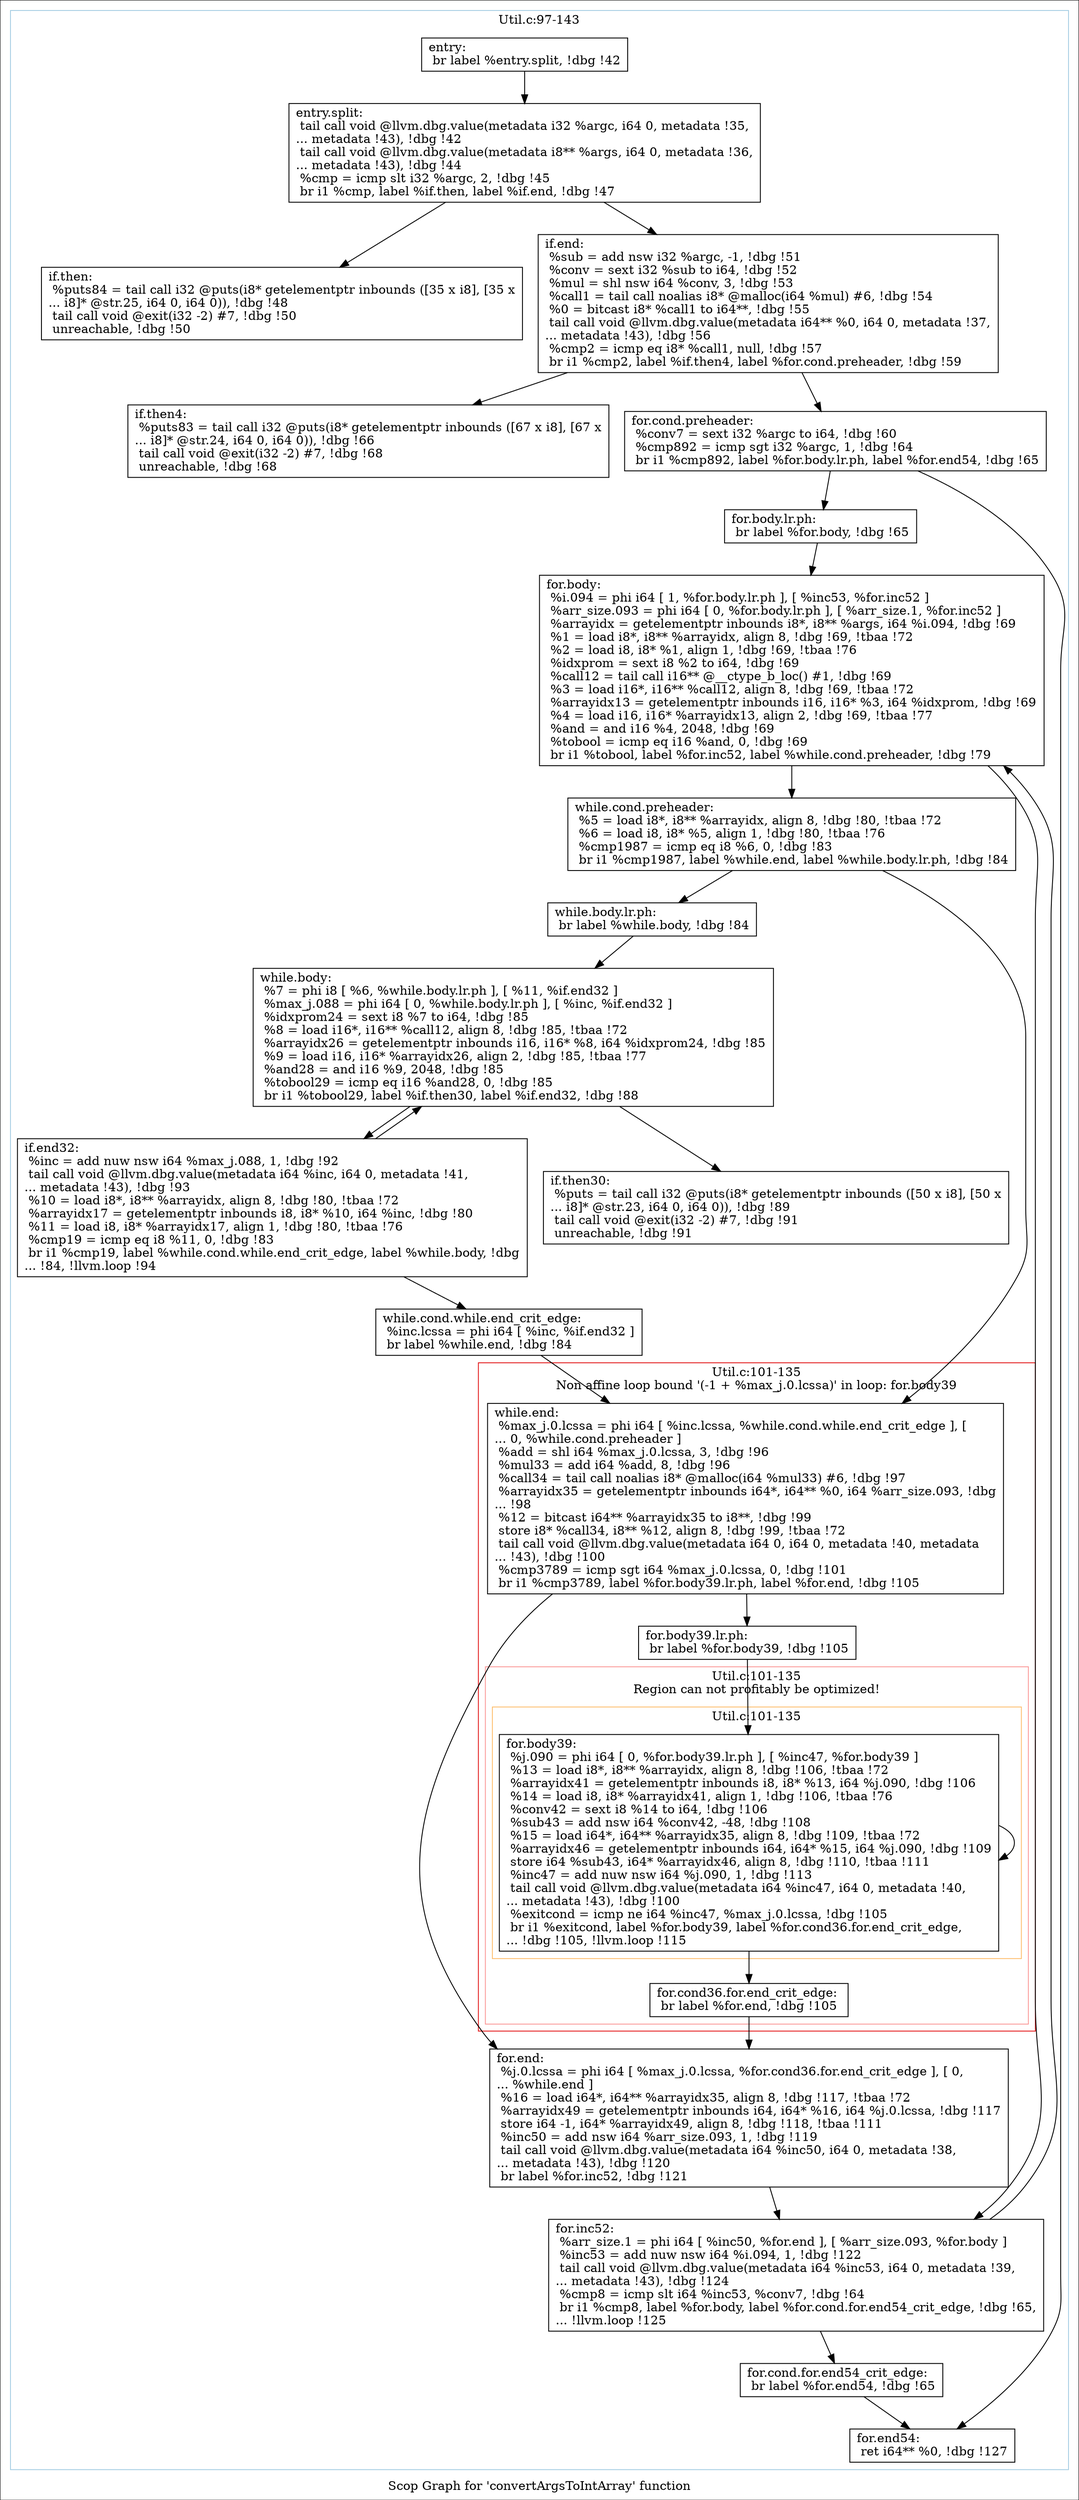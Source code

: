 digraph "Scop Graph for 'convertArgsToIntArray' function" {
	label="Scop Graph for 'convertArgsToIntArray' function";

	Node0xb20dbb0 [shape=record,label="{entry:\l  br label %entry.split, !dbg !42\l}"];
	Node0xb20dbb0 -> Node0xb083260;
	Node0xb083260 [shape=record,label="{entry.split:                                      \l  tail call void @llvm.dbg.value(metadata i32 %argc, i64 0, metadata !35,\l... metadata !43), !dbg !42\l  tail call void @llvm.dbg.value(metadata i8** %args, i64 0, metadata !36,\l... metadata !43), !dbg !44\l  %cmp = icmp slt i32 %argc, 2, !dbg !45\l  br i1 %cmp, label %if.then, label %if.end, !dbg !47\l}"];
	Node0xb083260 -> Node0xb2b6590;
	Node0xb083260 -> Node0xb1f71a0;
	Node0xb2b6590 [shape=record,label="{if.then:                                          \l  %puts84 = tail call i32 @puts(i8* getelementptr inbounds ([35 x i8], [35 x\l... i8]* @str.25, i64 0, i64 0)), !dbg !48\l  tail call void @exit(i32 -2) #7, !dbg !50\l  unreachable, !dbg !50\l}"];
	Node0xb1f71a0 [shape=record,label="{if.end:                                           \l  %sub = add nsw i32 %argc, -1, !dbg !51\l  %conv = sext i32 %sub to i64, !dbg !52\l  %mul = shl nsw i64 %conv, 3, !dbg !53\l  %call1 = tail call noalias i8* @malloc(i64 %mul) #6, !dbg !54\l  %0 = bitcast i8* %call1 to i64**, !dbg !55\l  tail call void @llvm.dbg.value(metadata i64** %0, i64 0, metadata !37,\l... metadata !43), !dbg !56\l  %cmp2 = icmp eq i8* %call1, null, !dbg !57\l  br i1 %cmp2, label %if.then4, label %for.cond.preheader, !dbg !59\l}"];
	Node0xb1f71a0 -> Node0xb2215a0;
	Node0xb1f71a0 -> Node0xb203f90;
	Node0xb2215a0 [shape=record,label="{if.then4:                                         \l  %puts83 = tail call i32 @puts(i8* getelementptr inbounds ([67 x i8], [67 x\l... i8]* @str.24, i64 0, i64 0)), !dbg !66\l  tail call void @exit(i32 -2) #7, !dbg !68\l  unreachable, !dbg !68\l}"];
	Node0xb203f90 [shape=record,label="{for.cond.preheader:                               \l  %conv7 = sext i32 %argc to i64, !dbg !60\l  %cmp892 = icmp sgt i32 %argc, 1, !dbg !64\l  br i1 %cmp892, label %for.body.lr.ph, label %for.end54, !dbg !65\l}"];
	Node0xb203f90 -> Node0xb1ef0f0;
	Node0xb203f90 -> Node0xb236f90;
	Node0xb1ef0f0 [shape=record,label="{for.body.lr.ph:                                   \l  br label %for.body, !dbg !65\l}"];
	Node0xb1ef0f0 -> Node0xb1e4140;
	Node0xb1e4140 [shape=record,label="{for.body:                                         \l  %i.094 = phi i64 [ 1, %for.body.lr.ph ], [ %inc53, %for.inc52 ]\l  %arr_size.093 = phi i64 [ 0, %for.body.lr.ph ], [ %arr_size.1, %for.inc52 ]\l  %arrayidx = getelementptr inbounds i8*, i8** %args, i64 %i.094, !dbg !69\l  %1 = load i8*, i8** %arrayidx, align 8, !dbg !69, !tbaa !72\l  %2 = load i8, i8* %1, align 1, !dbg !69, !tbaa !76\l  %idxprom = sext i8 %2 to i64, !dbg !69\l  %call12 = tail call i16** @__ctype_b_loc() #1, !dbg !69\l  %3 = load i16*, i16** %call12, align 8, !dbg !69, !tbaa !72\l  %arrayidx13 = getelementptr inbounds i16, i16* %3, i64 %idxprom, !dbg !69\l  %4 = load i16, i16* %arrayidx13, align 2, !dbg !69, !tbaa !77\l  %and = and i16 %4, 2048, !dbg !69\l  %tobool = icmp eq i16 %and, 0, !dbg !69\l  br i1 %tobool, label %for.inc52, label %while.cond.preheader, !dbg !79\l}"];
	Node0xb1e4140 -> Node0xb20c310;
	Node0xb1e4140 -> Node0xb1d8890;
	Node0xb20c310 [shape=record,label="{for.inc52:                                        \l  %arr_size.1 = phi i64 [ %inc50, %for.end ], [ %arr_size.093, %for.body ]\l  %inc53 = add nuw nsw i64 %i.094, 1, !dbg !122\l  tail call void @llvm.dbg.value(metadata i64 %inc53, i64 0, metadata !39,\l... metadata !43), !dbg !124\l  %cmp8 = icmp slt i64 %inc53, %conv7, !dbg !64\l  br i1 %cmp8, label %for.body, label %for.cond.for.end54_crit_edge, !dbg !65,\l... !llvm.loop !125\l}"];
	Node0xb20c310 -> Node0xb1e4140;
	Node0xb20c310 -> Node0xb22ee30;
	Node0xb22ee30 [shape=record,label="{for.cond.for.end54_crit_edge:                     \l  br label %for.end54, !dbg !65\l}"];
	Node0xb22ee30 -> Node0xb236f90;
	Node0xb236f90 [shape=record,label="{for.end54:                                        \l  ret i64** %0, !dbg !127\l}"];
	Node0xb1d8890 [shape=record,label="{while.cond.preheader:                             \l  %5 = load i8*, i8** %arrayidx, align 8, !dbg !80, !tbaa !72\l  %6 = load i8, i8* %5, align 1, !dbg !80, !tbaa !76\l  %cmp1987 = icmp eq i8 %6, 0, !dbg !83\l  br i1 %cmp1987, label %while.end, label %while.body.lr.ph, !dbg !84\l}"];
	Node0xb1d8890 -> Node0xb1e9c50;
	Node0xb1d8890 -> Node0xb1f0240;
	Node0xb1e9c50 [shape=record,label="{while.end:                                        \l  %max_j.0.lcssa = phi i64 [ %inc.lcssa, %while.cond.while.end_crit_edge ], [\l... 0, %while.cond.preheader ]\l  %add = shl i64 %max_j.0.lcssa, 3, !dbg !96\l  %mul33 = add i64 %add, 8, !dbg !96\l  %call34 = tail call noalias i8* @malloc(i64 %mul33) #6, !dbg !97\l  %arrayidx35 = getelementptr inbounds i64*, i64** %0, i64 %arr_size.093, !dbg\l... !98\l  %12 = bitcast i64** %arrayidx35 to i8**, !dbg !99\l  store i8* %call34, i8** %12, align 8, !dbg !99, !tbaa !72\l  tail call void @llvm.dbg.value(metadata i64 0, i64 0, metadata !40, metadata\l... !43), !dbg !100\l  %cmp3789 = icmp sgt i64 %max_j.0.lcssa, 0, !dbg !101\l  br i1 %cmp3789, label %for.body39.lr.ph, label %for.end, !dbg !105\l}"];
	Node0xb1e9c50 -> Node0xb1f9a60;
	Node0xb1e9c50 -> Node0xb1d83e0;
	Node0xb1f9a60 [shape=record,label="{for.body39.lr.ph:                                 \l  br label %for.body39, !dbg !105\l}"];
	Node0xb1f9a60 -> Node0xb1d8c00;
	Node0xb1d8c00 [shape=record,label="{for.body39:                                       \l  %j.090 = phi i64 [ 0, %for.body39.lr.ph ], [ %inc47, %for.body39 ]\l  %13 = load i8*, i8** %arrayidx, align 8, !dbg !106, !tbaa !72\l  %arrayidx41 = getelementptr inbounds i8, i8* %13, i64 %j.090, !dbg !106\l  %14 = load i8, i8* %arrayidx41, align 1, !dbg !106, !tbaa !76\l  %conv42 = sext i8 %14 to i64, !dbg !106\l  %sub43 = add nsw i64 %conv42, -48, !dbg !108\l  %15 = load i64*, i64** %arrayidx35, align 8, !dbg !109, !tbaa !72\l  %arrayidx46 = getelementptr inbounds i64, i64* %15, i64 %j.090, !dbg !109\l  store i64 %sub43, i64* %arrayidx46, align 8, !dbg !110, !tbaa !111\l  %inc47 = add nuw nsw i64 %j.090, 1, !dbg !113\l  tail call void @llvm.dbg.value(metadata i64 %inc47, i64 0, metadata !40,\l... metadata !43), !dbg !100\l  %exitcond = icmp ne i64 %inc47, %max_j.0.lcssa, !dbg !105\l  br i1 %exitcond, label %for.body39, label %for.cond36.for.end_crit_edge,\l... !dbg !105, !llvm.loop !115\l}"];
	Node0xb1d8c00 -> Node0xb1d8c00[constraint=false];
	Node0xb1d8c00 -> Node0xb1f7470;
	Node0xb1f7470 [shape=record,label="{for.cond36.for.end_crit_edge:                     \l  br label %for.end, !dbg !105\l}"];
	Node0xb1f7470 -> Node0xb1d83e0;
	Node0xb1d83e0 [shape=record,label="{for.end:                                          \l  %j.0.lcssa = phi i64 [ %max_j.0.lcssa, %for.cond36.for.end_crit_edge ], [ 0,\l... %while.end ]\l  %16 = load i64*, i64** %arrayidx35, align 8, !dbg !117, !tbaa !72\l  %arrayidx49 = getelementptr inbounds i64, i64* %16, i64 %j.0.lcssa, !dbg !117\l  store i64 -1, i64* %arrayidx49, align 8, !dbg !118, !tbaa !111\l  %inc50 = add nsw i64 %arr_size.093, 1, !dbg !119\l  tail call void @llvm.dbg.value(metadata i64 %inc50, i64 0, metadata !38,\l... metadata !43), !dbg !120\l  br label %for.inc52, !dbg !121\l}"];
	Node0xb1d83e0 -> Node0xb20c310;
	Node0xb1f0240 [shape=record,label="{while.body.lr.ph:                                 \l  br label %while.body, !dbg !84\l}"];
	Node0xb1f0240 -> Node0xb0f55b0;
	Node0xb0f55b0 [shape=record,label="{while.body:                                       \l  %7 = phi i8 [ %6, %while.body.lr.ph ], [ %11, %if.end32 ]\l  %max_j.088 = phi i64 [ 0, %while.body.lr.ph ], [ %inc, %if.end32 ]\l  %idxprom24 = sext i8 %7 to i64, !dbg !85\l  %8 = load i16*, i16** %call12, align 8, !dbg !85, !tbaa !72\l  %arrayidx26 = getelementptr inbounds i16, i16* %8, i64 %idxprom24, !dbg !85\l  %9 = load i16, i16* %arrayidx26, align 2, !dbg !85, !tbaa !77\l  %and28 = and i16 %9, 2048, !dbg !85\l  %tobool29 = icmp eq i16 %and28, 0, !dbg !85\l  br i1 %tobool29, label %if.then30, label %if.end32, !dbg !88\l}"];
	Node0xb0f55b0 -> Node0xb1ff750;
	Node0xb0f55b0 -> Node0xb21bab0;
	Node0xb1ff750 [shape=record,label="{if.then30:                                        \l  %puts = tail call i32 @puts(i8* getelementptr inbounds ([50 x i8], [50 x\l... i8]* @str.23, i64 0, i64 0)), !dbg !89\l  tail call void @exit(i32 -2) #7, !dbg !91\l  unreachable, !dbg !91\l}"];
	Node0xb21bab0 [shape=record,label="{if.end32:                                         \l  %inc = add nuw nsw i64 %max_j.088, 1, !dbg !92\l  tail call void @llvm.dbg.value(metadata i64 %inc, i64 0, metadata !41,\l... metadata !43), !dbg !93\l  %10 = load i8*, i8** %arrayidx, align 8, !dbg !80, !tbaa !72\l  %arrayidx17 = getelementptr inbounds i8, i8* %10, i64 %inc, !dbg !80\l  %11 = load i8, i8* %arrayidx17, align 1, !dbg !80, !tbaa !76\l  %cmp19 = icmp eq i8 %11, 0, !dbg !83\l  br i1 %cmp19, label %while.cond.while.end_crit_edge, label %while.body, !dbg\l... !84, !llvm.loop !94\l}"];
	Node0xb21bab0 -> Node0xb21dd70;
	Node0xb21bab0 -> Node0xb0f55b0;
	Node0xb21dd70 [shape=record,label="{while.cond.while.end_crit_edge:                   \l  %inc.lcssa = phi i64 [ %inc, %if.end32 ]\l  br label %while.end, !dbg !84\l}"];
	Node0xb21dd70 -> Node0xb1e9c50;
	colorscheme = "paired12"
        subgraph cluster_0xb236060 {
          label = "Util.c:97-143
";
          style = solid;
          color = 1
          subgraph cluster_0xb1ff000 {
            label = "Util.c:101-135
Non affine loop bound '(-1 + %max_j.0.lcssa)' in loop: for.body39";
            style = solid;
            color = 6
            subgraph cluster_0xb2355b0 {
              label = "Util.c:101-135
Region can not profitably be optimized!";
              style = solid;
              color = 5
              subgraph cluster_0xb235850 {
                label = "Util.c:101-135
";
                style = solid;
                color = 7
                Node0xb1d8c00;
              }
              Node0xb1f7470;
            }
            Node0xb1e9c50;
            Node0xb1f9a60;
          }
          Node0xb20dbb0;
          Node0xb083260;
          Node0xb2b6590;
          Node0xb1f71a0;
          Node0xb2215a0;
          Node0xb203f90;
          Node0xb1ef0f0;
          Node0xb1e4140;
          Node0xb20c310;
          Node0xb22ee30;
          Node0xb236f90;
          Node0xb1d8890;
          Node0xb1d83e0;
          Node0xb1f0240;
          Node0xb0f55b0;
          Node0xb1ff750;
          Node0xb21bab0;
          Node0xb21dd70;
        }
}
